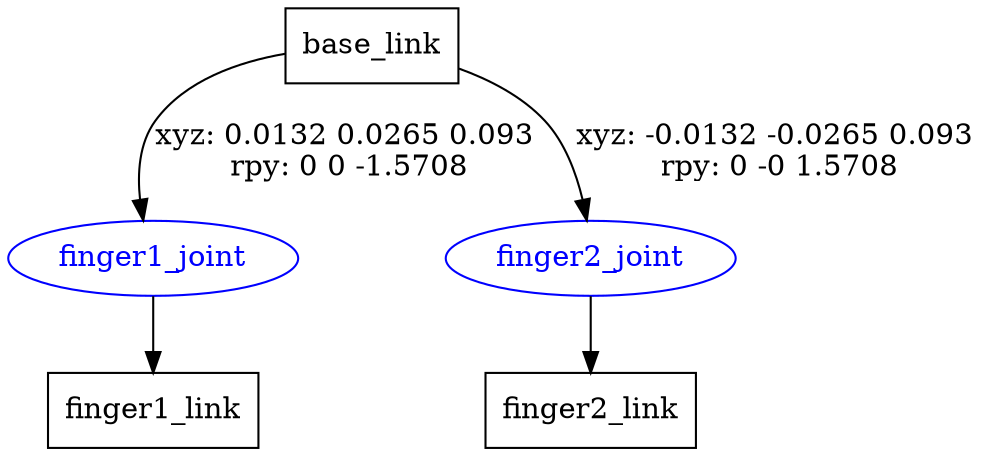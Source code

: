 digraph G {
node [shape=box];
"base_link" [label="base_link"];
"finger1_link" [label="finger1_link"];
"finger2_link" [label="finger2_link"];
node [shape=ellipse, color=blue, fontcolor=blue];
"base_link" -> "finger1_joint" [label="xyz: 0.0132 0.0265 0.093 \nrpy: 0 0 -1.5708"]
"finger1_joint" -> "finger1_link"
"base_link" -> "finger2_joint" [label="xyz: -0.0132 -0.0265 0.093 \nrpy: 0 -0 1.5708"]
"finger2_joint" -> "finger2_link"
}
